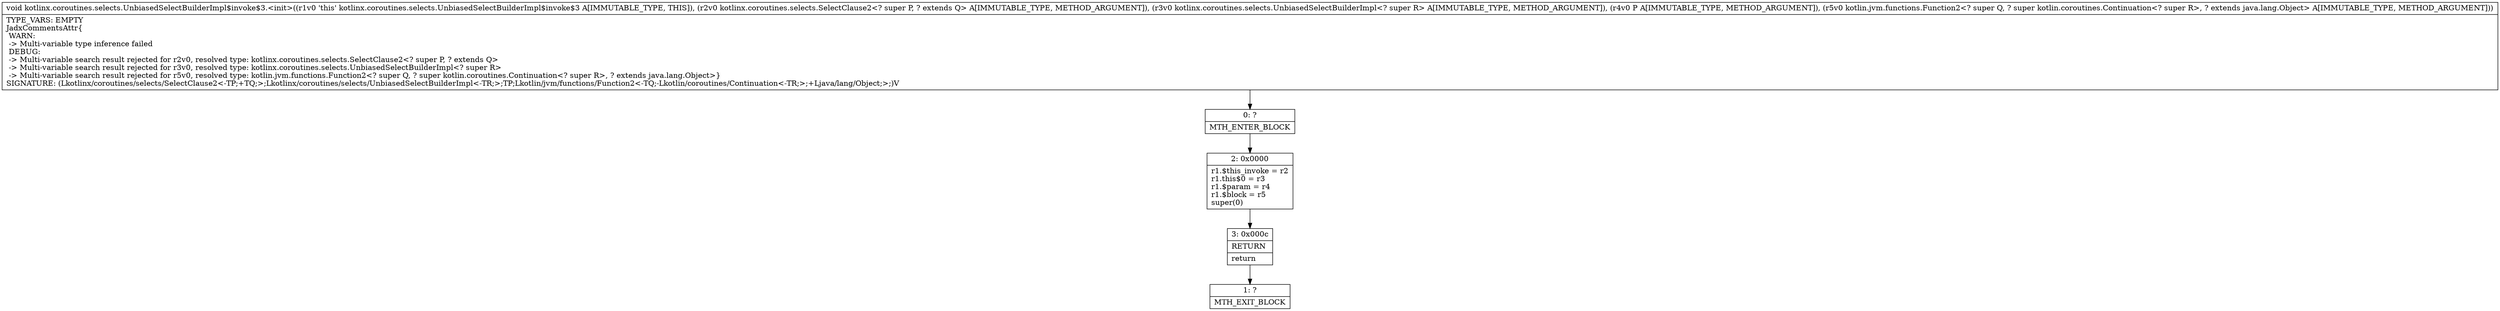 digraph "CFG forkotlinx.coroutines.selects.UnbiasedSelectBuilderImpl$invoke$3.\<init\>(Lkotlinx\/coroutines\/selects\/SelectClause2;Lkotlinx\/coroutines\/selects\/UnbiasedSelectBuilderImpl;Ljava\/lang\/Object;Lkotlin\/jvm\/functions\/Function2;)V" {
Node_0 [shape=record,label="{0\:\ ?|MTH_ENTER_BLOCK\l}"];
Node_2 [shape=record,label="{2\:\ 0x0000|r1.$this_invoke = r2\lr1.this$0 = r3\lr1.$param = r4\lr1.$block = r5\lsuper(0)\l}"];
Node_3 [shape=record,label="{3\:\ 0x000c|RETURN\l|return\l}"];
Node_1 [shape=record,label="{1\:\ ?|MTH_EXIT_BLOCK\l}"];
MethodNode[shape=record,label="{void kotlinx.coroutines.selects.UnbiasedSelectBuilderImpl$invoke$3.\<init\>((r1v0 'this' kotlinx.coroutines.selects.UnbiasedSelectBuilderImpl$invoke$3 A[IMMUTABLE_TYPE, THIS]), (r2v0 kotlinx.coroutines.selects.SelectClause2\<? super P, ? extends Q\> A[IMMUTABLE_TYPE, METHOD_ARGUMENT]), (r3v0 kotlinx.coroutines.selects.UnbiasedSelectBuilderImpl\<? super R\> A[IMMUTABLE_TYPE, METHOD_ARGUMENT]), (r4v0 P A[IMMUTABLE_TYPE, METHOD_ARGUMENT]), (r5v0 kotlin.jvm.functions.Function2\<? super Q, ? super kotlin.coroutines.Continuation\<? super R\>, ? extends java.lang.Object\> A[IMMUTABLE_TYPE, METHOD_ARGUMENT]))  | TYPE_VARS: EMPTY\lJadxCommentsAttr\{\l WARN: \l \-\> Multi\-variable type inference failed\l DEBUG: \l \-\> Multi\-variable search result rejected for r2v0, resolved type: kotlinx.coroutines.selects.SelectClause2\<? super P, ? extends Q\>\l \-\> Multi\-variable search result rejected for r3v0, resolved type: kotlinx.coroutines.selects.UnbiasedSelectBuilderImpl\<? super R\>\l \-\> Multi\-variable search result rejected for r5v0, resolved type: kotlin.jvm.functions.Function2\<? super Q, ? super kotlin.coroutines.Continuation\<? super R\>, ? extends java.lang.Object\>\}\lSIGNATURE: (Lkotlinx\/coroutines\/selects\/SelectClause2\<\-TP;+TQ;\>;Lkotlinx\/coroutines\/selects\/UnbiasedSelectBuilderImpl\<\-TR;\>;TP;Lkotlin\/jvm\/functions\/Function2\<\-TQ;\-Lkotlin\/coroutines\/Continuation\<\-TR;\>;+Ljava\/lang\/Object;\>;)V\l}"];
MethodNode -> Node_0;Node_0 -> Node_2;
Node_2 -> Node_3;
Node_3 -> Node_1;
}

